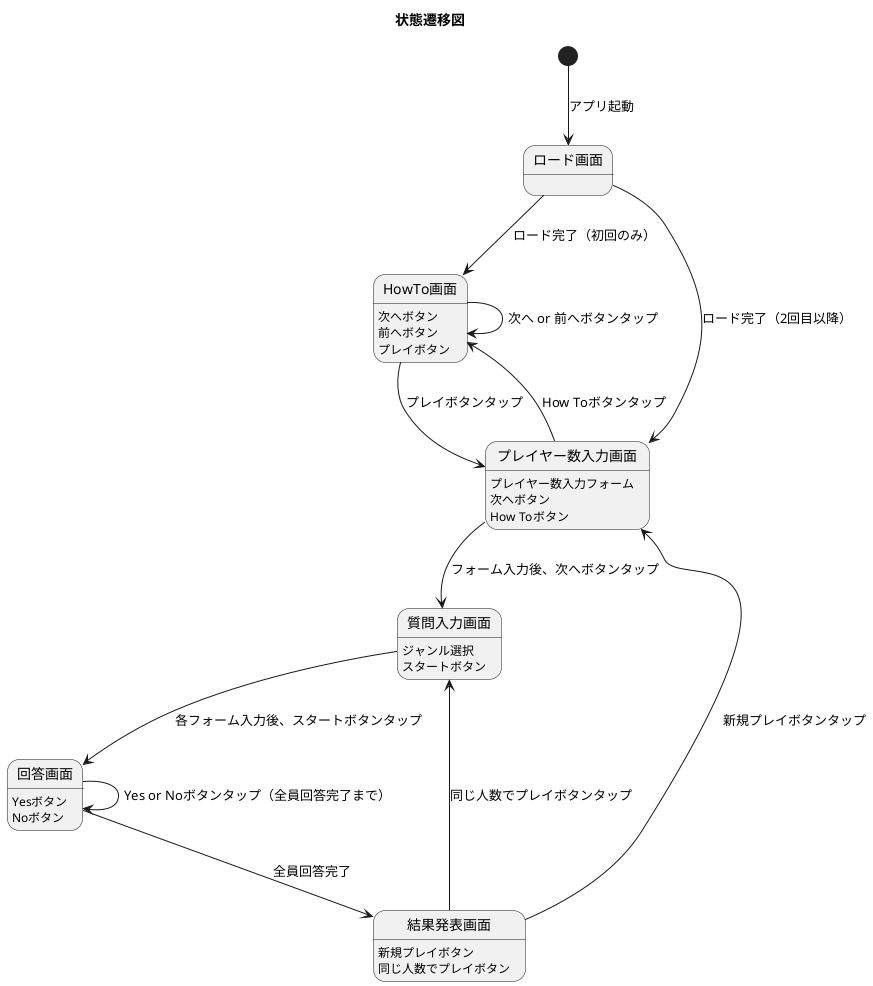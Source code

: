 @startuml

title 状態遷移図
skinparam shadowing false


state load as "ロード画面" 

state howTo as "HowTo画面"
    howTo : 次へボタン
    howTo : 前へボタン
    howTo : プレイボタン

state players as "プレイヤー数入力画面"
    players : プレイヤー数入力フォーム
    players : 次へボタン
    players : How Toボタン

state question as "質問入力画面"
    question : ジャンル選択
    question : スタートボタン

state answer as "回答画面"
    answer : Yesボタン
    answer : Noボタン

state result as "結果発表画面"
    result : 新規プレイボタン
    result : 同じ人数でプレイボタン

[*] --> load : アプリ起動
load --> howTo : ロード完了（初回のみ）
howTo --> howTo : 次へ or 前へボタンタップ
load --> players : ロード完了（2回目以降）
howTo --> players : プレイボタンタップ
players --> howTo : How Toボタンタップ
players --> question : フォーム入力後、次へボタンタップ
question --> answer : 各フォーム入力後、スタートボタンタップ
answer --> answer : Yes or Noボタンタップ（全員回答完了まで）
answer --> result : 全員回答完了
result --> players : 　新規プレイボタンタップ
result --> question : 同じ人数でプレイボタンタップ

@enduml
